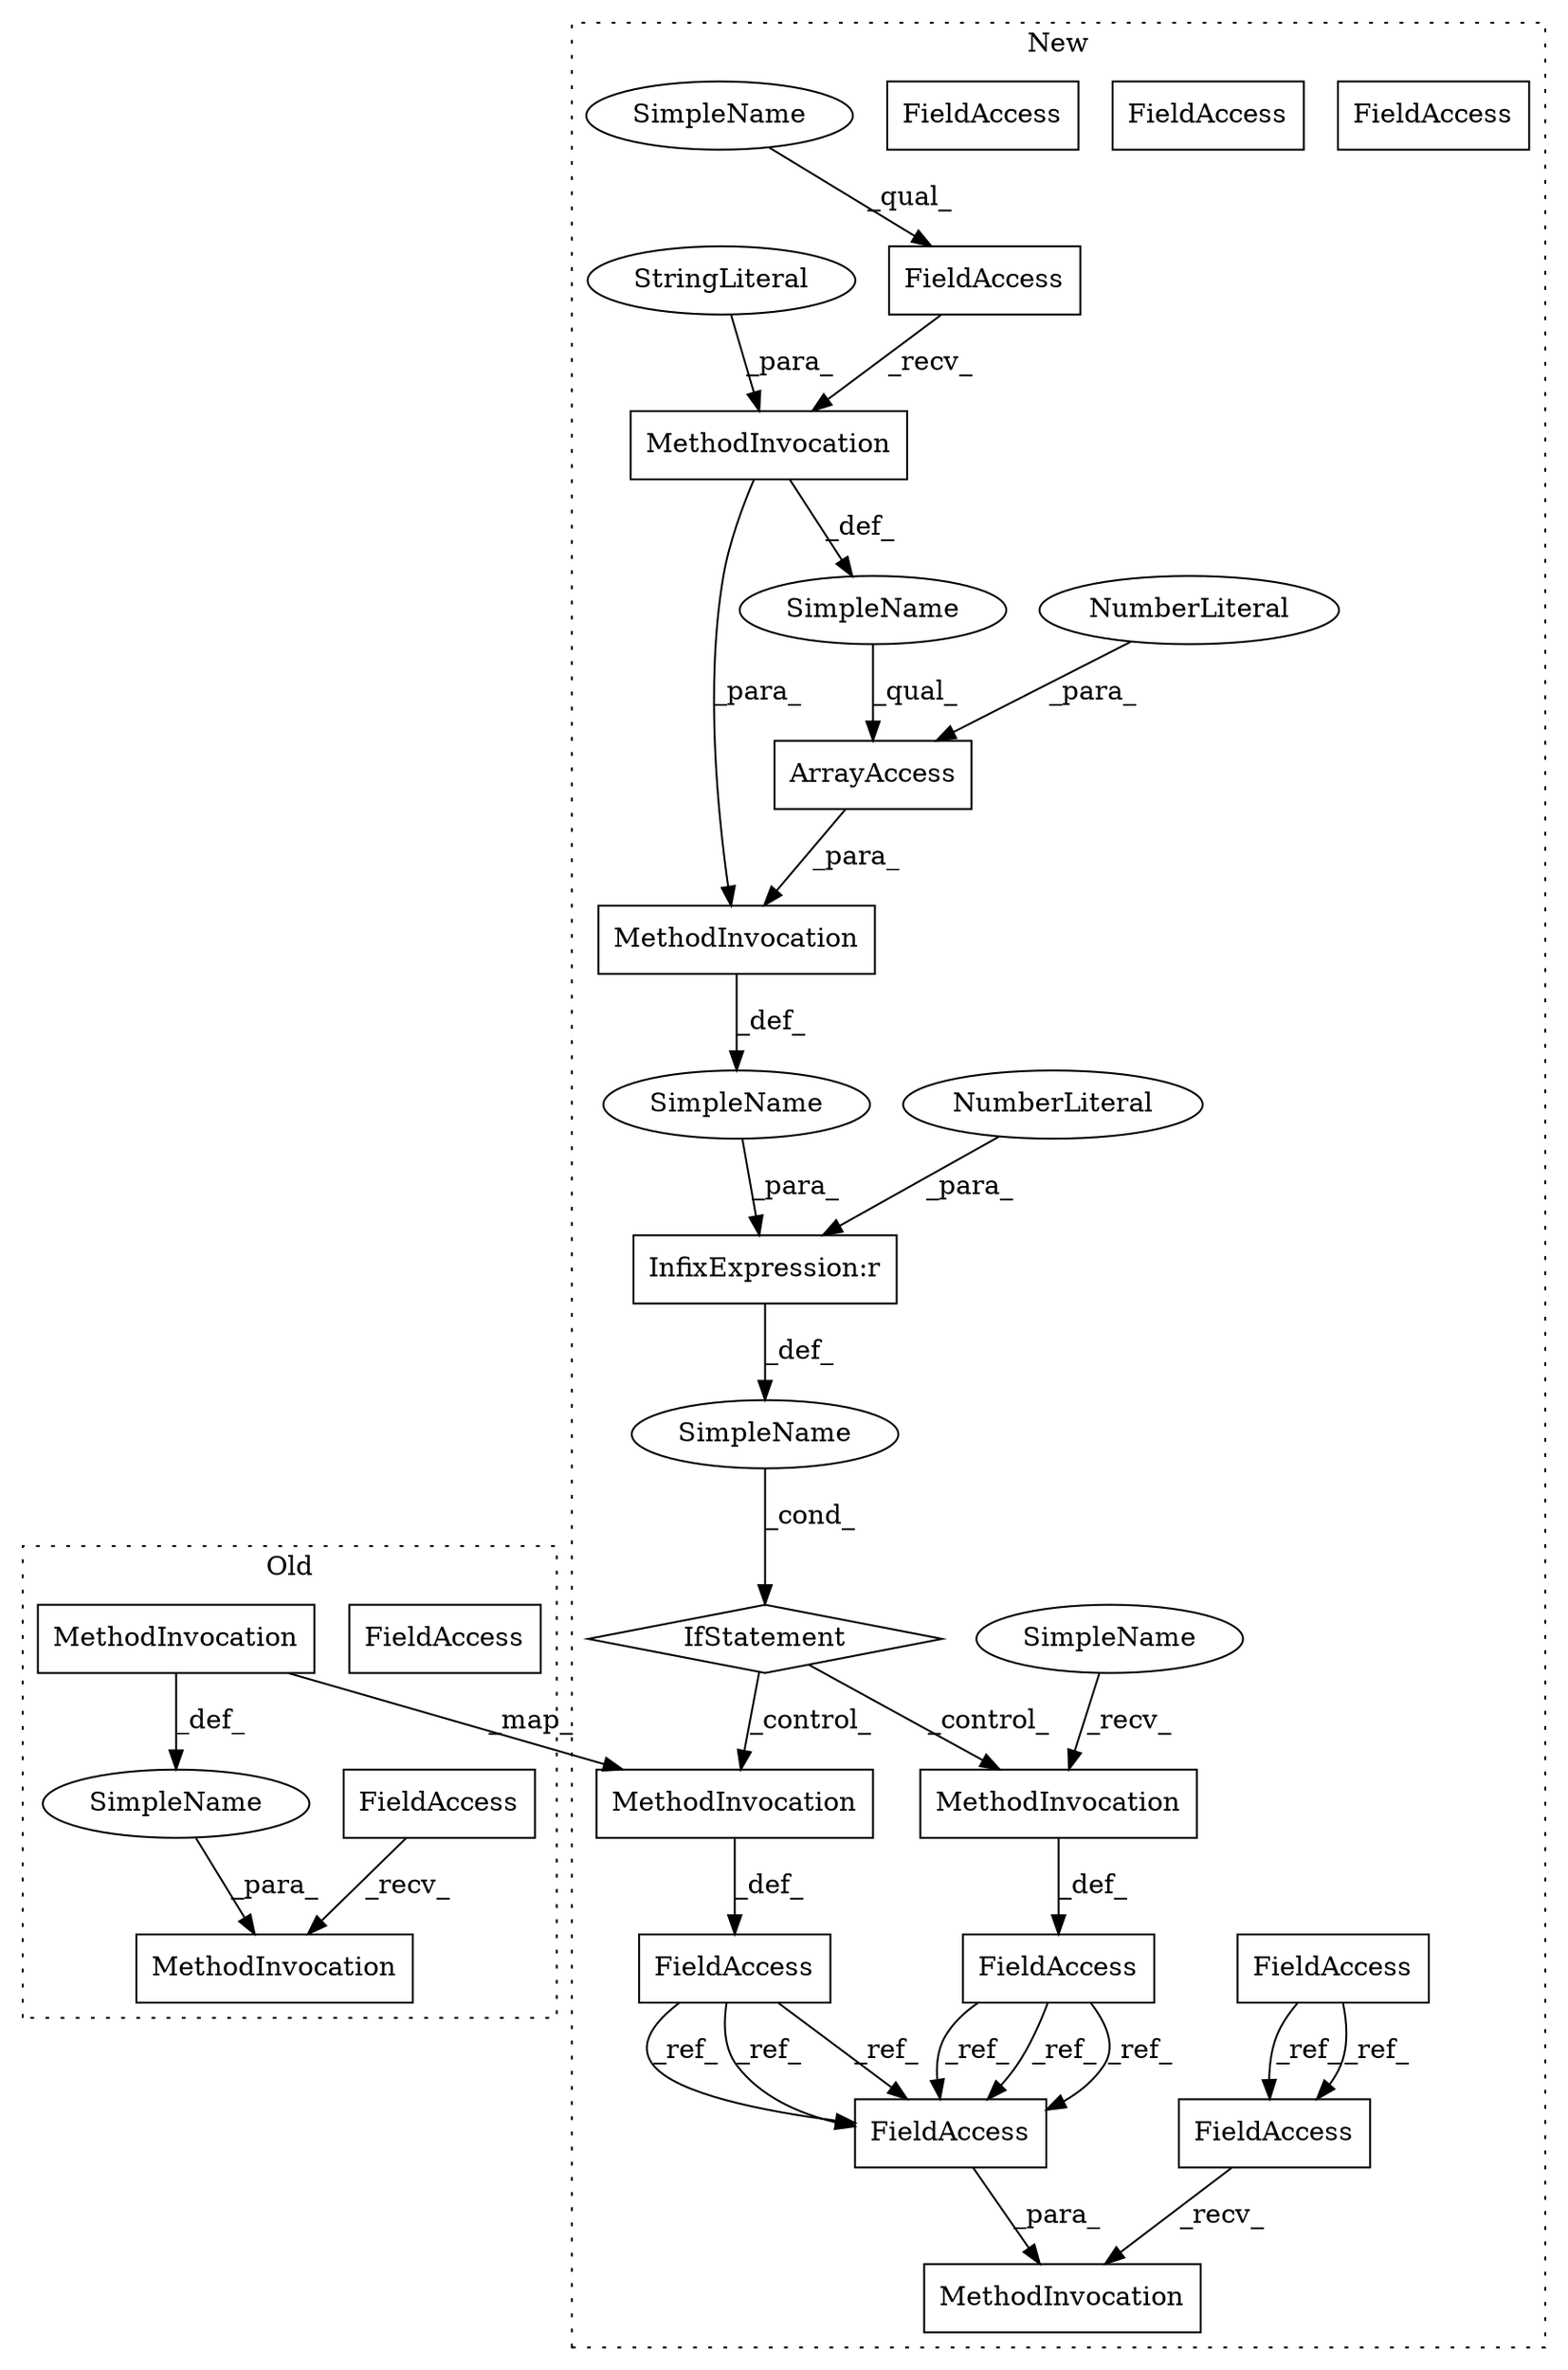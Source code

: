 digraph G {
subgraph cluster0 {
6 [label="FieldAccess" a="22" s="1707" l="4" shape="box"];
10 [label="FieldAccess" a="22" s="1707" l="4" shape="box"];
17 [label="MethodInvocation" a="32" s="1727" l="30" shape="box"];
20 [label="MethodInvocation" a="32" s="1712,1757" l="4,1" shape="box"];
27 [label="SimpleName" a="42" s="" l="" shape="ellipse"];
label = "Old";
style="dotted";
}
subgraph cluster1 {
1 [label="ArrayAccess" a="2" s="1715,1750" l="34,1" shape="box"];
2 [label="FieldAccess" a="22" s="1898" l="4" shape="box"];
3 [label="FieldAccess" a="22" s="1715" l="22" shape="box"];
4 [label="FieldAccess" a="22" s="1831" l="4" shape="box"];
5 [label="FieldAccess" a="22" s="1898" l="4" shape="box"];
7 [label="FieldAccess" a="22" s="1889" l="4" shape="box"];
8 [label="FieldAccess" a="22" s="1767" l="4" shape="box"];
9 [label="FieldAccess" a="22" s="1676" l="4" shape="box"];
11 [label="FieldAccess" a="22" s="1889" l="4" shape="box"];
12 [label="FieldAccess" a="22" s="1898" l="4" shape="box"];
13 [label="IfStatement" a="25" s="1707,1757" l="4,2" shape="diamond"];
14 [label="MethodInvocation" a="32" s="1894,1902" l="4,1" shape="box"];
15 [label="MethodInvocation" a="32" s="1738,1747" l="6,1" shape="box"];
16 [label="MethodInvocation" a="32" s="1783" l="26" shape="box"];
18 [label="MethodInvocation" a="32" s="1847" l="30" shape="box"];
19 [label="MethodInvocation" a="32" s="1711,1751" l="4,1" shape="box"];
21 [label="NumberLiteral" a="34" s="1755" l="2" shape="ellipse"];
22 [label="NumberLiteral" a="34" s="1749" l="1" shape="ellipse"];
23 [label="SimpleName" a="42" s="" l="" shape="ellipse"];
24 [label="SimpleName" a="42" s="1772" l="10" shape="ellipse"];
25 [label="SimpleName" a="42" s="" l="" shape="ellipse"];
26 [label="SimpleName" a="42" s="1715" l="10" shape="ellipse"];
28 [label="SimpleName" a="42" s="" l="" shape="ellipse"];
29 [label="StringLiteral" a="45" s="1744" l="3" shape="ellipse"];
30 [label="InfixExpression:r" a="27" s="1752" l="3" shape="box"];
label = "New";
style="dotted";
}
1 -> 19 [label="_para_"];
2 -> 14 [label="_para_"];
3 -> 15 [label="_recv_"];
4 -> 2 [label="_ref_"];
4 -> 2 [label="_ref_"];
4 -> 2 [label="_ref_"];
6 -> 20 [label="_recv_"];
7 -> 14 [label="_recv_"];
8 -> 2 [label="_ref_"];
8 -> 2 [label="_ref_"];
8 -> 2 [label="_ref_"];
9 -> 7 [label="_ref_"];
9 -> 7 [label="_ref_"];
13 -> 16 [label="_control_"];
13 -> 18 [label="_control_"];
15 -> 19 [label="_para_"];
15 -> 28 [label="_def_"];
16 -> 8 [label="_def_"];
17 -> 18 [label="_map_"];
17 -> 27 [label="_def_"];
18 -> 4 [label="_def_"];
19 -> 25 [label="_def_"];
21 -> 30 [label="_para_"];
22 -> 1 [label="_para_"];
23 -> 13 [label="_cond_"];
24 -> 16 [label="_recv_"];
25 -> 30 [label="_para_"];
26 -> 3 [label="_qual_"];
27 -> 20 [label="_para_"];
28 -> 1 [label="_qual_"];
29 -> 15 [label="_para_"];
30 -> 23 [label="_def_"];
}